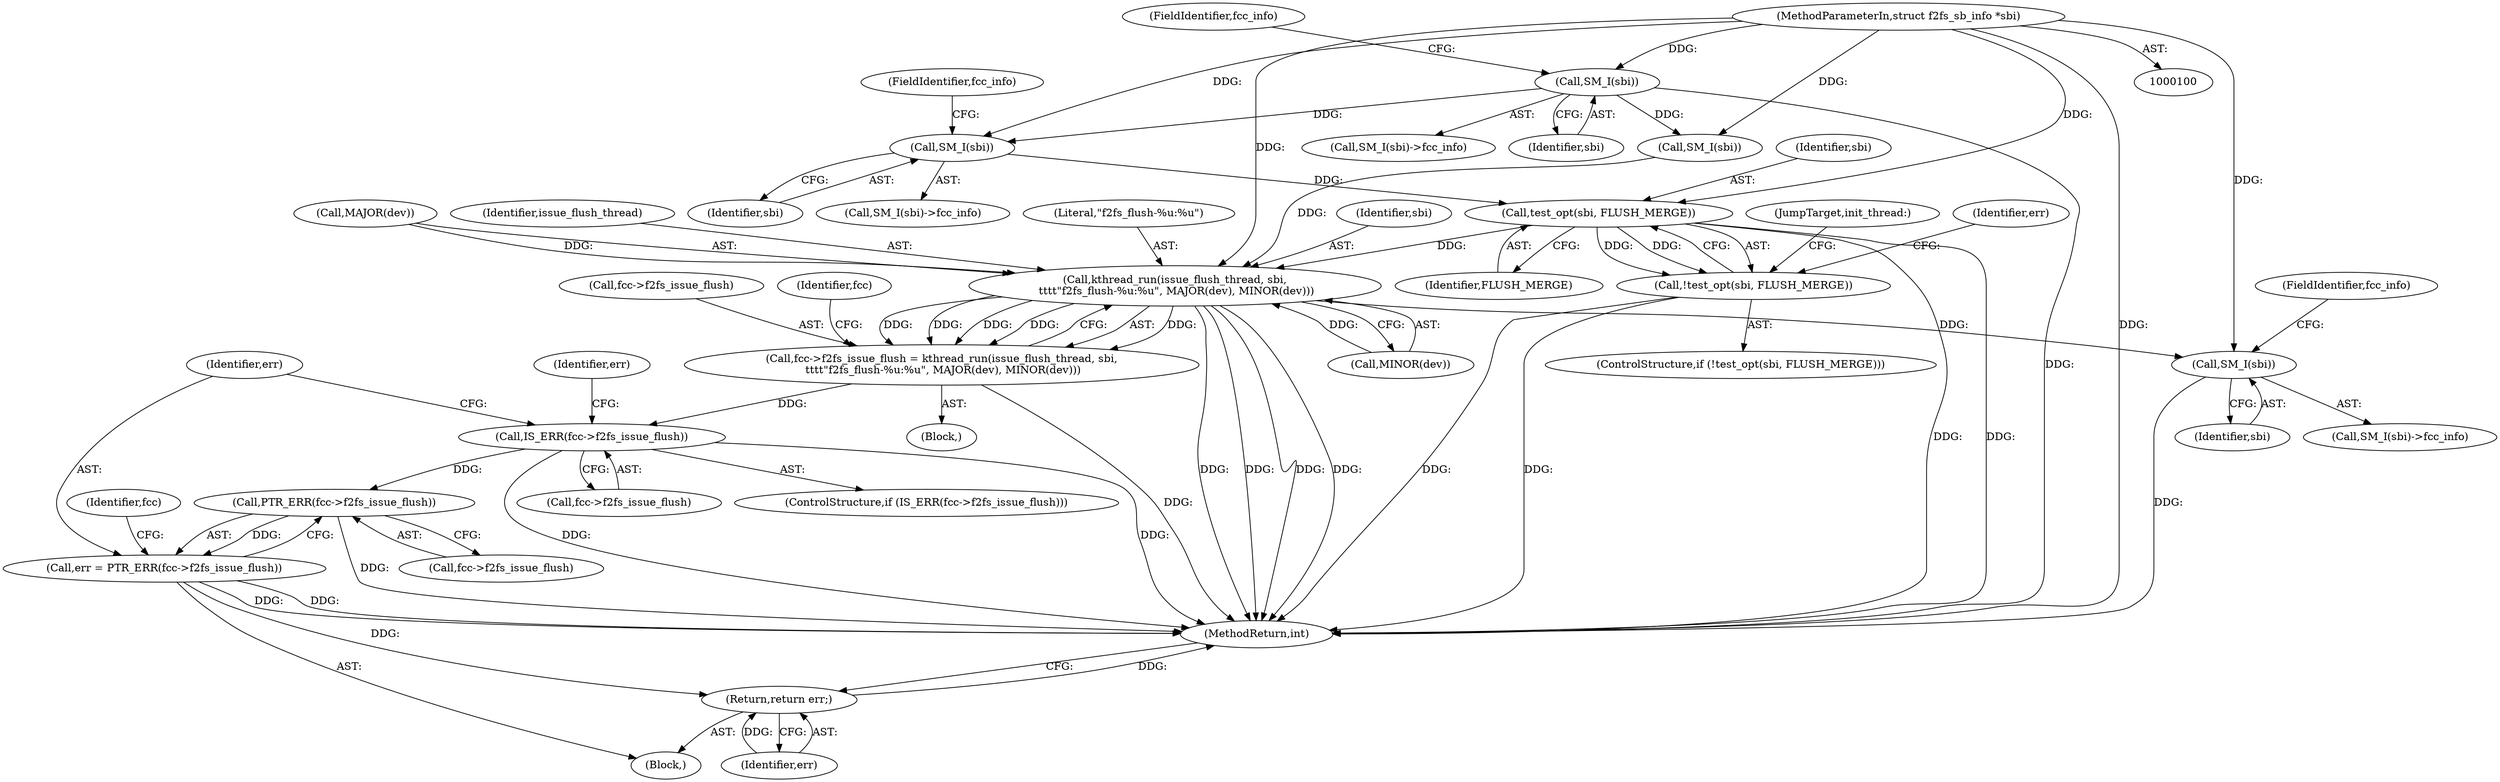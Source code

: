 digraph "0_linux_d4fdf8ba0e5808ba9ad6b44337783bd9935e0982_0@pointer" {
"1000167" [label="(Call,SM_I(sbi))"];
"1000120" [label="(Call,SM_I(sbi))"];
"1000101" [label="(MethodParameterIn,struct f2fs_sb_info *sbi)"];
"1000173" [label="(Call,test_opt(sbi, FLUSH_MERGE))"];
"1000172" [label="(Call,!test_opt(sbi, FLUSH_MERGE))"];
"1000183" [label="(Call,kthread_run(issue_flush_thread, sbi,\n \t\t\t\t\"f2fs_flush-%u:%u\", MAJOR(dev), MINOR(dev)))"];
"1000179" [label="(Call,fcc->f2fs_issue_flush = kthread_run(issue_flush_thread, sbi,\n \t\t\t\t\"f2fs_flush-%u:%u\", MAJOR(dev), MINOR(dev)))"];
"1000192" [label="(Call,IS_ERR(fcc->f2fs_issue_flush))"];
"1000199" [label="(Call,PTR_ERR(fcc->f2fs_issue_flush))"];
"1000197" [label="(Call,err = PTR_ERR(fcc->f2fs_issue_flush))"];
"1000211" [label="(Return,return err;)"];
"1000207" [label="(Call,SM_I(sbi))"];
"1000168" [label="(Identifier,sbi)"];
"1000189" [label="(Call,MINOR(dev))"];
"1000101" [label="(MethodParameterIn,struct f2fs_sb_info *sbi)"];
"1000185" [label="(Identifier,sbi)"];
"1000175" [label="(Identifier,FLUSH_MERGE)"];
"1000193" [label="(Call,fcc->f2fs_issue_flush)"];
"1000208" [label="(Identifier,sbi)"];
"1000119" [label="(Call,SM_I(sbi)->fcc_info)"];
"1000196" [label="(Block,)"];
"1000169" [label="(FieldIdentifier,fcc_info)"];
"1000122" [label="(FieldIdentifier,fcc_info)"];
"1000179" [label="(Call,fcc->f2fs_issue_flush = kthread_run(issue_flush_thread, sbi,\n \t\t\t\t\"f2fs_flush-%u:%u\", MAJOR(dev), MINOR(dev)))"];
"1000211" [label="(Return,return err;)"];
"1000120" [label="(Call,SM_I(sbi))"];
"1000174" [label="(Identifier,sbi)"];
"1000171" [label="(ControlStructure,if (!test_opt(sbi, FLUSH_MERGE)))"];
"1000166" [label="(Call,SM_I(sbi)->fcc_info)"];
"1000206" [label="(Call,SM_I(sbi)->fcc_info)"];
"1000192" [label="(Call,IS_ERR(fcc->f2fs_issue_flush))"];
"1000209" [label="(FieldIdentifier,fcc_info)"];
"1000187" [label="(Call,MAJOR(dev))"];
"1000200" [label="(Call,fcc->f2fs_issue_flush)"];
"1000178" [label="(JumpTarget,init_thread:)"];
"1000180" [label="(Call,fcc->f2fs_issue_flush)"];
"1000186" [label="(Literal,\"f2fs_flush-%u:%u\")"];
"1000177" [label="(Identifier,err)"];
"1000204" [label="(Identifier,fcc)"];
"1000173" [label="(Call,test_opt(sbi, FLUSH_MERGE))"];
"1000127" [label="(Call,SM_I(sbi))"];
"1000212" [label="(Identifier,err)"];
"1000207" [label="(Call,SM_I(sbi))"];
"1000215" [label="(MethodReturn,int)"];
"1000199" [label="(Call,PTR_ERR(fcc->f2fs_issue_flush))"];
"1000198" [label="(Identifier,err)"];
"1000121" [label="(Identifier,sbi)"];
"1000194" [label="(Identifier,fcc)"];
"1000184" [label="(Identifier,issue_flush_thread)"];
"1000191" [label="(ControlStructure,if (IS_ERR(fcc->f2fs_issue_flush)))"];
"1000167" [label="(Call,SM_I(sbi))"];
"1000183" [label="(Call,kthread_run(issue_flush_thread, sbi,\n \t\t\t\t\"f2fs_flush-%u:%u\", MAJOR(dev), MINOR(dev)))"];
"1000102" [label="(Block,)"];
"1000214" [label="(Identifier,err)"];
"1000197" [label="(Call,err = PTR_ERR(fcc->f2fs_issue_flush))"];
"1000172" [label="(Call,!test_opt(sbi, FLUSH_MERGE))"];
"1000167" -> "1000166"  [label="AST: "];
"1000167" -> "1000168"  [label="CFG: "];
"1000168" -> "1000167"  [label="AST: "];
"1000169" -> "1000167"  [label="CFG: "];
"1000120" -> "1000167"  [label="DDG: "];
"1000101" -> "1000167"  [label="DDG: "];
"1000167" -> "1000173"  [label="DDG: "];
"1000120" -> "1000119"  [label="AST: "];
"1000120" -> "1000121"  [label="CFG: "];
"1000121" -> "1000120"  [label="AST: "];
"1000122" -> "1000120"  [label="CFG: "];
"1000120" -> "1000215"  [label="DDG: "];
"1000101" -> "1000120"  [label="DDG: "];
"1000120" -> "1000127"  [label="DDG: "];
"1000101" -> "1000100"  [label="AST: "];
"1000101" -> "1000215"  [label="DDG: "];
"1000101" -> "1000127"  [label="DDG: "];
"1000101" -> "1000173"  [label="DDG: "];
"1000101" -> "1000183"  [label="DDG: "];
"1000101" -> "1000207"  [label="DDG: "];
"1000173" -> "1000172"  [label="AST: "];
"1000173" -> "1000175"  [label="CFG: "];
"1000174" -> "1000173"  [label="AST: "];
"1000175" -> "1000173"  [label="AST: "];
"1000172" -> "1000173"  [label="CFG: "];
"1000173" -> "1000215"  [label="DDG: "];
"1000173" -> "1000215"  [label="DDG: "];
"1000173" -> "1000172"  [label="DDG: "];
"1000173" -> "1000172"  [label="DDG: "];
"1000173" -> "1000183"  [label="DDG: "];
"1000172" -> "1000171"  [label="AST: "];
"1000177" -> "1000172"  [label="CFG: "];
"1000178" -> "1000172"  [label="CFG: "];
"1000172" -> "1000215"  [label="DDG: "];
"1000172" -> "1000215"  [label="DDG: "];
"1000183" -> "1000179"  [label="AST: "];
"1000183" -> "1000189"  [label="CFG: "];
"1000184" -> "1000183"  [label="AST: "];
"1000185" -> "1000183"  [label="AST: "];
"1000186" -> "1000183"  [label="AST: "];
"1000187" -> "1000183"  [label="AST: "];
"1000189" -> "1000183"  [label="AST: "];
"1000179" -> "1000183"  [label="CFG: "];
"1000183" -> "1000215"  [label="DDG: "];
"1000183" -> "1000215"  [label="DDG: "];
"1000183" -> "1000215"  [label="DDG: "];
"1000183" -> "1000215"  [label="DDG: "];
"1000183" -> "1000179"  [label="DDG: "];
"1000183" -> "1000179"  [label="DDG: "];
"1000183" -> "1000179"  [label="DDG: "];
"1000183" -> "1000179"  [label="DDG: "];
"1000183" -> "1000179"  [label="DDG: "];
"1000127" -> "1000183"  [label="DDG: "];
"1000187" -> "1000183"  [label="DDG: "];
"1000189" -> "1000183"  [label="DDG: "];
"1000183" -> "1000207"  [label="DDG: "];
"1000179" -> "1000102"  [label="AST: "];
"1000180" -> "1000179"  [label="AST: "];
"1000194" -> "1000179"  [label="CFG: "];
"1000179" -> "1000215"  [label="DDG: "];
"1000179" -> "1000192"  [label="DDG: "];
"1000192" -> "1000191"  [label="AST: "];
"1000192" -> "1000193"  [label="CFG: "];
"1000193" -> "1000192"  [label="AST: "];
"1000198" -> "1000192"  [label="CFG: "];
"1000214" -> "1000192"  [label="CFG: "];
"1000192" -> "1000215"  [label="DDG: "];
"1000192" -> "1000215"  [label="DDG: "];
"1000192" -> "1000199"  [label="DDG: "];
"1000199" -> "1000197"  [label="AST: "];
"1000199" -> "1000200"  [label="CFG: "];
"1000200" -> "1000199"  [label="AST: "];
"1000197" -> "1000199"  [label="CFG: "];
"1000199" -> "1000215"  [label="DDG: "];
"1000199" -> "1000197"  [label="DDG: "];
"1000197" -> "1000196"  [label="AST: "];
"1000198" -> "1000197"  [label="AST: "];
"1000204" -> "1000197"  [label="CFG: "];
"1000197" -> "1000215"  [label="DDG: "];
"1000197" -> "1000215"  [label="DDG: "];
"1000197" -> "1000211"  [label="DDG: "];
"1000211" -> "1000196"  [label="AST: "];
"1000211" -> "1000212"  [label="CFG: "];
"1000212" -> "1000211"  [label="AST: "];
"1000215" -> "1000211"  [label="CFG: "];
"1000211" -> "1000215"  [label="DDG: "];
"1000212" -> "1000211"  [label="DDG: "];
"1000207" -> "1000206"  [label="AST: "];
"1000207" -> "1000208"  [label="CFG: "];
"1000208" -> "1000207"  [label="AST: "];
"1000209" -> "1000207"  [label="CFG: "];
"1000207" -> "1000215"  [label="DDG: "];
}
